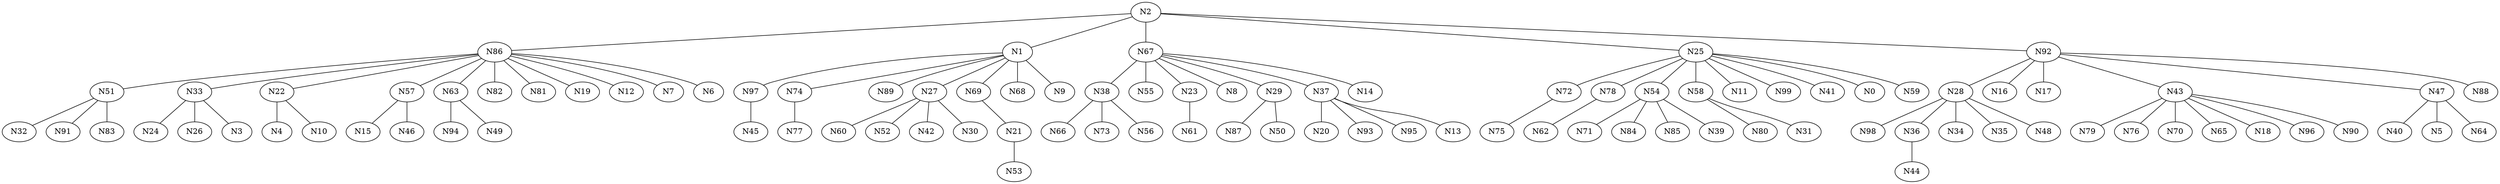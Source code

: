 Graph G {
	N2--N86[weight=4];
	N38--N66[weight=35];
	N2--N1[weight=44];
	N67--N55[weight=50];
	N97--N45[weight=46];
	N25--N72[weight=38];
	N28--N98[weight=33];
	N92--N16[weight=12];
	N25--N78[weight=28];
	N92--N17[weight=39];
	N23--N61[weight=47];
	N51--N32[weight=13];
	N33--N24[weight=27];
	N33--N26[weight=16];
	N43--N79[weight=16];
	N43--N76[weight=42];
	N22--N4[weight=20];
	N1--N74[weight=24];
	N74--N77[weight=29];
	N21--N53[weight=18];
	N86--N57[weight=7];
	N54--N71[weight=21];
	N2--N92[weight=8];
	N43--N70[weight=29];
	N92--N28[weight=33];
	N38--N73[weight=16];
	N58--N80[weight=2];
	N86--N63[weight=8];
	N47--N40[weight=16];
	N36--N44[weight=26];
	N43--N65[weight=8];
	N67--N8[weight=44];
	N1--N89[weight=6];
	N2--N25[weight=5];
	N27--N60[weight=8];
	N28--N34[weight=48];
	N54--N84[weight=9];
	N25--N11[weight=1];
	N25--N99[weight=25];
	N28--N35[weight=25];
	N28--N36[weight=36];
	N54--N85[weight=46];
	N57--N15[weight=8];
	N63--N94[weight=44];
	N29--N87[weight=13];
	N33--N3[weight=33];
	N27--N52[weight=6];
	N92--N88[weight=8];
	N51--N91[weight=1];
	N86--N82[weight=49];
	N86--N81[weight=32];
	N69--N21[weight=6];
	N1--N69[weight=32];
	N1--N68[weight=29];
	N27--N42[weight=14];
	N22--N10[weight=8];
	N86--N22[weight=4];
	N51--N83[weight=50];
	N1--N9[weight=9];
	N37--N20[weight=45];
	N86--N19[weight=15];
	N27--N30[weight=49];
	N25--N41[weight=14];
	N78--N62[weight=25];
	N25--N0[weight=19];
	N28--N48[weight=24];
	N86--N12[weight=21];
	N29--N50[weight=21];
	N67--N14[weight=19];
	N37--N93[weight=21];
	N37--N95[weight=8];
	N37--N13[weight=10];
	N2--N67[weight=42];
	N63--N49[weight=2];
	N25--N54[weight=47];
	N67--N29[weight=9];
	N86--N51[weight=31];
	N67--N23[weight=15];
	N86--N7[weight=14];
	N54--N39[weight=25];
	N86--N6[weight=11];
	N1--N97[weight=13];
	N43--N18[weight=20];
	N58--N31[weight=26];
	N1--N27[weight=6];
	N38--N56[weight=5];
	N92--N43[weight=4];
	N47--N5[weight=50];
	N43--N96[weight=7];
	N92--N47[weight=25];
	N86--N33[weight=5];
	N43--N90[weight=15];
	N57--N46[weight=18];
	N47--N64[weight=22];
	N25--N59[weight=42];
	N67--N38[weight=44];
	N25--N58[weight=43];
	N67--N37[weight=10];
	N72--N75[weight=31];
}